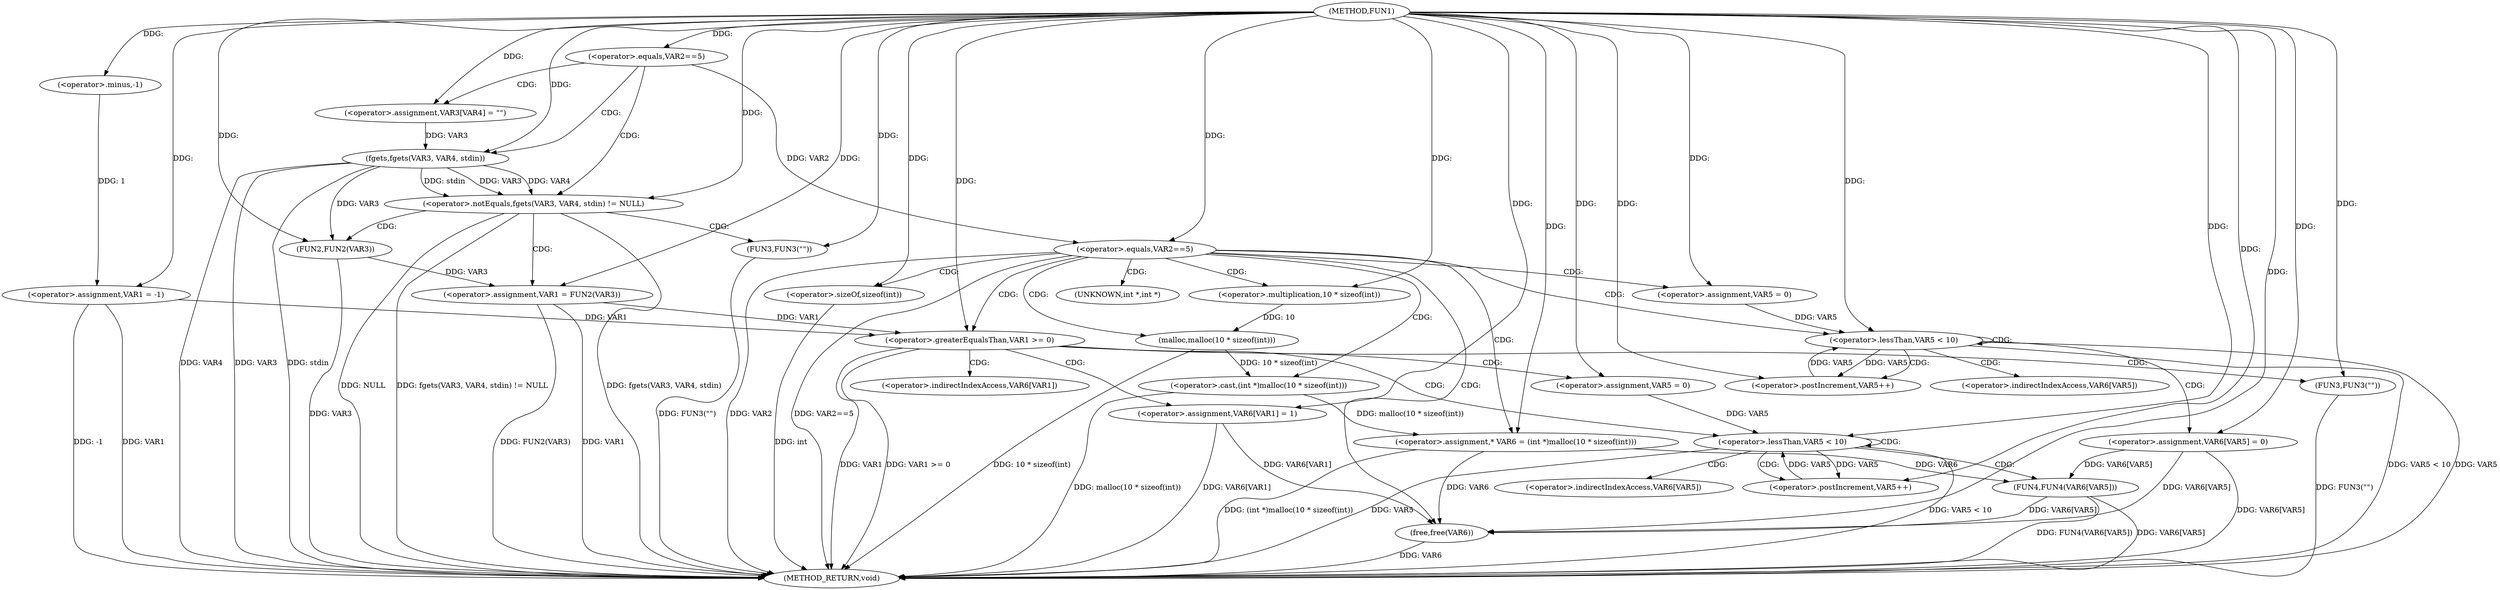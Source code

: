 digraph FUN1 {  
"1000100" [label = "(METHOD,FUN1)" ]
"1000195" [label = "(METHOD_RETURN,void)" ]
"1000103" [label = "(<operator>.assignment,VAR1 = -1)" ]
"1000105" [label = "(<operator>.minus,-1)" ]
"1000108" [label = "(<operator>.equals,VAR2==5)" ]
"1000114" [label = "(<operator>.assignment,VAR3[VAR4] = \"\")" ]
"1000118" [label = "(<operator>.notEquals,fgets(VAR3, VAR4, stdin) != NULL)" ]
"1000119" [label = "(fgets,fgets(VAR3, VAR4, stdin))" ]
"1000125" [label = "(<operator>.assignment,VAR1 = FUN2(VAR3))" ]
"1000127" [label = "(FUN2,FUN2(VAR3))" ]
"1000131" [label = "(FUN3,FUN3(\"\"))" ]
"1000134" [label = "(<operator>.equals,VAR2==5)" ]
"1000141" [label = "(<operator>.assignment,* VAR6 = (int *)malloc(10 * sizeof(int)))" ]
"1000143" [label = "(<operator>.cast,(int *)malloc(10 * sizeof(int)))" ]
"1000145" [label = "(malloc,malloc(10 * sizeof(int)))" ]
"1000146" [label = "(<operator>.multiplication,10 * sizeof(int))" ]
"1000148" [label = "(<operator>.sizeOf,sizeof(int))" ]
"1000151" [label = "(<operator>.assignment,VAR5 = 0)" ]
"1000154" [label = "(<operator>.lessThan,VAR5 < 10)" ]
"1000157" [label = "(<operator>.postIncrement,VAR5++)" ]
"1000160" [label = "(<operator>.assignment,VAR6[VAR5] = 0)" ]
"1000166" [label = "(<operator>.greaterEqualsThan,VAR1 >= 0)" ]
"1000170" [label = "(<operator>.assignment,VAR6[VAR1] = 1)" ]
"1000176" [label = "(<operator>.assignment,VAR5 = 0)" ]
"1000179" [label = "(<operator>.lessThan,VAR5 < 10)" ]
"1000182" [label = "(<operator>.postIncrement,VAR5++)" ]
"1000185" [label = "(FUN4,FUN4(VAR6[VAR5]))" ]
"1000191" [label = "(FUN3,FUN3(\"\"))" ]
"1000193" [label = "(free,free(VAR6))" ]
"1000144" [label = "(UNKNOWN,int *,int *)" ]
"1000161" [label = "(<operator>.indirectIndexAccess,VAR6[VAR5])" ]
"1000171" [label = "(<operator>.indirectIndexAccess,VAR6[VAR1])" ]
"1000186" [label = "(<operator>.indirectIndexAccess,VAR6[VAR5])" ]
  "1000185" -> "1000195"  [ label = "DDG: FUN4(VAR6[VAR5])"] 
  "1000103" -> "1000195"  [ label = "DDG: -1"] 
  "1000166" -> "1000195"  [ label = "DDG: VAR1 >= 0"] 
  "1000125" -> "1000195"  [ label = "DDG: FUN2(VAR3)"] 
  "1000118" -> "1000195"  [ label = "DDG: fgets(VAR3, VAR4, stdin) != NULL"] 
  "1000154" -> "1000195"  [ label = "DDG: VAR5 < 10"] 
  "1000127" -> "1000195"  [ label = "DDG: VAR3"] 
  "1000118" -> "1000195"  [ label = "DDG: fgets(VAR3, VAR4, stdin)"] 
  "1000145" -> "1000195"  [ label = "DDG: 10 * sizeof(int)"] 
  "1000160" -> "1000195"  [ label = "DDG: VAR6[VAR5]"] 
  "1000131" -> "1000195"  [ label = "DDG: FUN3(\"\")"] 
  "1000185" -> "1000195"  [ label = "DDG: VAR6[VAR5]"] 
  "1000125" -> "1000195"  [ label = "DDG: VAR1"] 
  "1000193" -> "1000195"  [ label = "DDG: VAR6"] 
  "1000179" -> "1000195"  [ label = "DDG: VAR5 < 10"] 
  "1000103" -> "1000195"  [ label = "DDG: VAR1"] 
  "1000118" -> "1000195"  [ label = "DDG: NULL"] 
  "1000154" -> "1000195"  [ label = "DDG: VAR5"] 
  "1000166" -> "1000195"  [ label = "DDG: VAR1"] 
  "1000134" -> "1000195"  [ label = "DDG: VAR2==5"] 
  "1000191" -> "1000195"  [ label = "DDG: FUN3(\"\")"] 
  "1000119" -> "1000195"  [ label = "DDG: VAR4"] 
  "1000179" -> "1000195"  [ label = "DDG: VAR5"] 
  "1000148" -> "1000195"  [ label = "DDG: int"] 
  "1000134" -> "1000195"  [ label = "DDG: VAR2"] 
  "1000119" -> "1000195"  [ label = "DDG: VAR3"] 
  "1000141" -> "1000195"  [ label = "DDG: (int *)malloc(10 * sizeof(int))"] 
  "1000119" -> "1000195"  [ label = "DDG: stdin"] 
  "1000143" -> "1000195"  [ label = "DDG: malloc(10 * sizeof(int))"] 
  "1000170" -> "1000195"  [ label = "DDG: VAR6[VAR1]"] 
  "1000105" -> "1000103"  [ label = "DDG: 1"] 
  "1000100" -> "1000103"  [ label = "DDG: "] 
  "1000100" -> "1000105"  [ label = "DDG: "] 
  "1000100" -> "1000108"  [ label = "DDG: "] 
  "1000100" -> "1000114"  [ label = "DDG: "] 
  "1000119" -> "1000118"  [ label = "DDG: VAR3"] 
  "1000119" -> "1000118"  [ label = "DDG: VAR4"] 
  "1000119" -> "1000118"  [ label = "DDG: stdin"] 
  "1000114" -> "1000119"  [ label = "DDG: VAR3"] 
  "1000100" -> "1000119"  [ label = "DDG: "] 
  "1000100" -> "1000118"  [ label = "DDG: "] 
  "1000127" -> "1000125"  [ label = "DDG: VAR3"] 
  "1000100" -> "1000125"  [ label = "DDG: "] 
  "1000119" -> "1000127"  [ label = "DDG: VAR3"] 
  "1000100" -> "1000127"  [ label = "DDG: "] 
  "1000100" -> "1000131"  [ label = "DDG: "] 
  "1000108" -> "1000134"  [ label = "DDG: VAR2"] 
  "1000100" -> "1000134"  [ label = "DDG: "] 
  "1000143" -> "1000141"  [ label = "DDG: malloc(10 * sizeof(int))"] 
  "1000100" -> "1000141"  [ label = "DDG: "] 
  "1000145" -> "1000143"  [ label = "DDG: 10 * sizeof(int)"] 
  "1000146" -> "1000145"  [ label = "DDG: 10"] 
  "1000100" -> "1000146"  [ label = "DDG: "] 
  "1000100" -> "1000148"  [ label = "DDG: "] 
  "1000100" -> "1000151"  [ label = "DDG: "] 
  "1000151" -> "1000154"  [ label = "DDG: VAR5"] 
  "1000157" -> "1000154"  [ label = "DDG: VAR5"] 
  "1000100" -> "1000154"  [ label = "DDG: "] 
  "1000154" -> "1000157"  [ label = "DDG: VAR5"] 
  "1000100" -> "1000157"  [ label = "DDG: "] 
  "1000100" -> "1000160"  [ label = "DDG: "] 
  "1000125" -> "1000166"  [ label = "DDG: VAR1"] 
  "1000103" -> "1000166"  [ label = "DDG: VAR1"] 
  "1000100" -> "1000166"  [ label = "DDG: "] 
  "1000100" -> "1000170"  [ label = "DDG: "] 
  "1000100" -> "1000176"  [ label = "DDG: "] 
  "1000176" -> "1000179"  [ label = "DDG: VAR5"] 
  "1000182" -> "1000179"  [ label = "DDG: VAR5"] 
  "1000100" -> "1000179"  [ label = "DDG: "] 
  "1000179" -> "1000182"  [ label = "DDG: VAR5"] 
  "1000100" -> "1000182"  [ label = "DDG: "] 
  "1000141" -> "1000185"  [ label = "DDG: VAR6"] 
  "1000160" -> "1000185"  [ label = "DDG: VAR6[VAR5]"] 
  "1000100" -> "1000191"  [ label = "DDG: "] 
  "1000185" -> "1000193"  [ label = "DDG: VAR6[VAR5]"] 
  "1000141" -> "1000193"  [ label = "DDG: VAR6"] 
  "1000170" -> "1000193"  [ label = "DDG: VAR6[VAR1]"] 
  "1000160" -> "1000193"  [ label = "DDG: VAR6[VAR5]"] 
  "1000100" -> "1000193"  [ label = "DDG: "] 
  "1000108" -> "1000119"  [ label = "CDG: "] 
  "1000108" -> "1000114"  [ label = "CDG: "] 
  "1000108" -> "1000118"  [ label = "CDG: "] 
  "1000118" -> "1000125"  [ label = "CDG: "] 
  "1000118" -> "1000127"  [ label = "CDG: "] 
  "1000118" -> "1000131"  [ label = "CDG: "] 
  "1000134" -> "1000141"  [ label = "CDG: "] 
  "1000134" -> "1000166"  [ label = "CDG: "] 
  "1000134" -> "1000148"  [ label = "CDG: "] 
  "1000134" -> "1000144"  [ label = "CDG: "] 
  "1000134" -> "1000143"  [ label = "CDG: "] 
  "1000134" -> "1000154"  [ label = "CDG: "] 
  "1000134" -> "1000151"  [ label = "CDG: "] 
  "1000134" -> "1000145"  [ label = "CDG: "] 
  "1000134" -> "1000193"  [ label = "CDG: "] 
  "1000134" -> "1000146"  [ label = "CDG: "] 
  "1000154" -> "1000161"  [ label = "CDG: "] 
  "1000154" -> "1000157"  [ label = "CDG: "] 
  "1000154" -> "1000154"  [ label = "CDG: "] 
  "1000154" -> "1000160"  [ label = "CDG: "] 
  "1000166" -> "1000191"  [ label = "CDG: "] 
  "1000166" -> "1000170"  [ label = "CDG: "] 
  "1000166" -> "1000171"  [ label = "CDG: "] 
  "1000166" -> "1000179"  [ label = "CDG: "] 
  "1000166" -> "1000176"  [ label = "CDG: "] 
  "1000179" -> "1000182"  [ label = "CDG: "] 
  "1000179" -> "1000186"  [ label = "CDG: "] 
  "1000179" -> "1000179"  [ label = "CDG: "] 
  "1000179" -> "1000185"  [ label = "CDG: "] 
}
